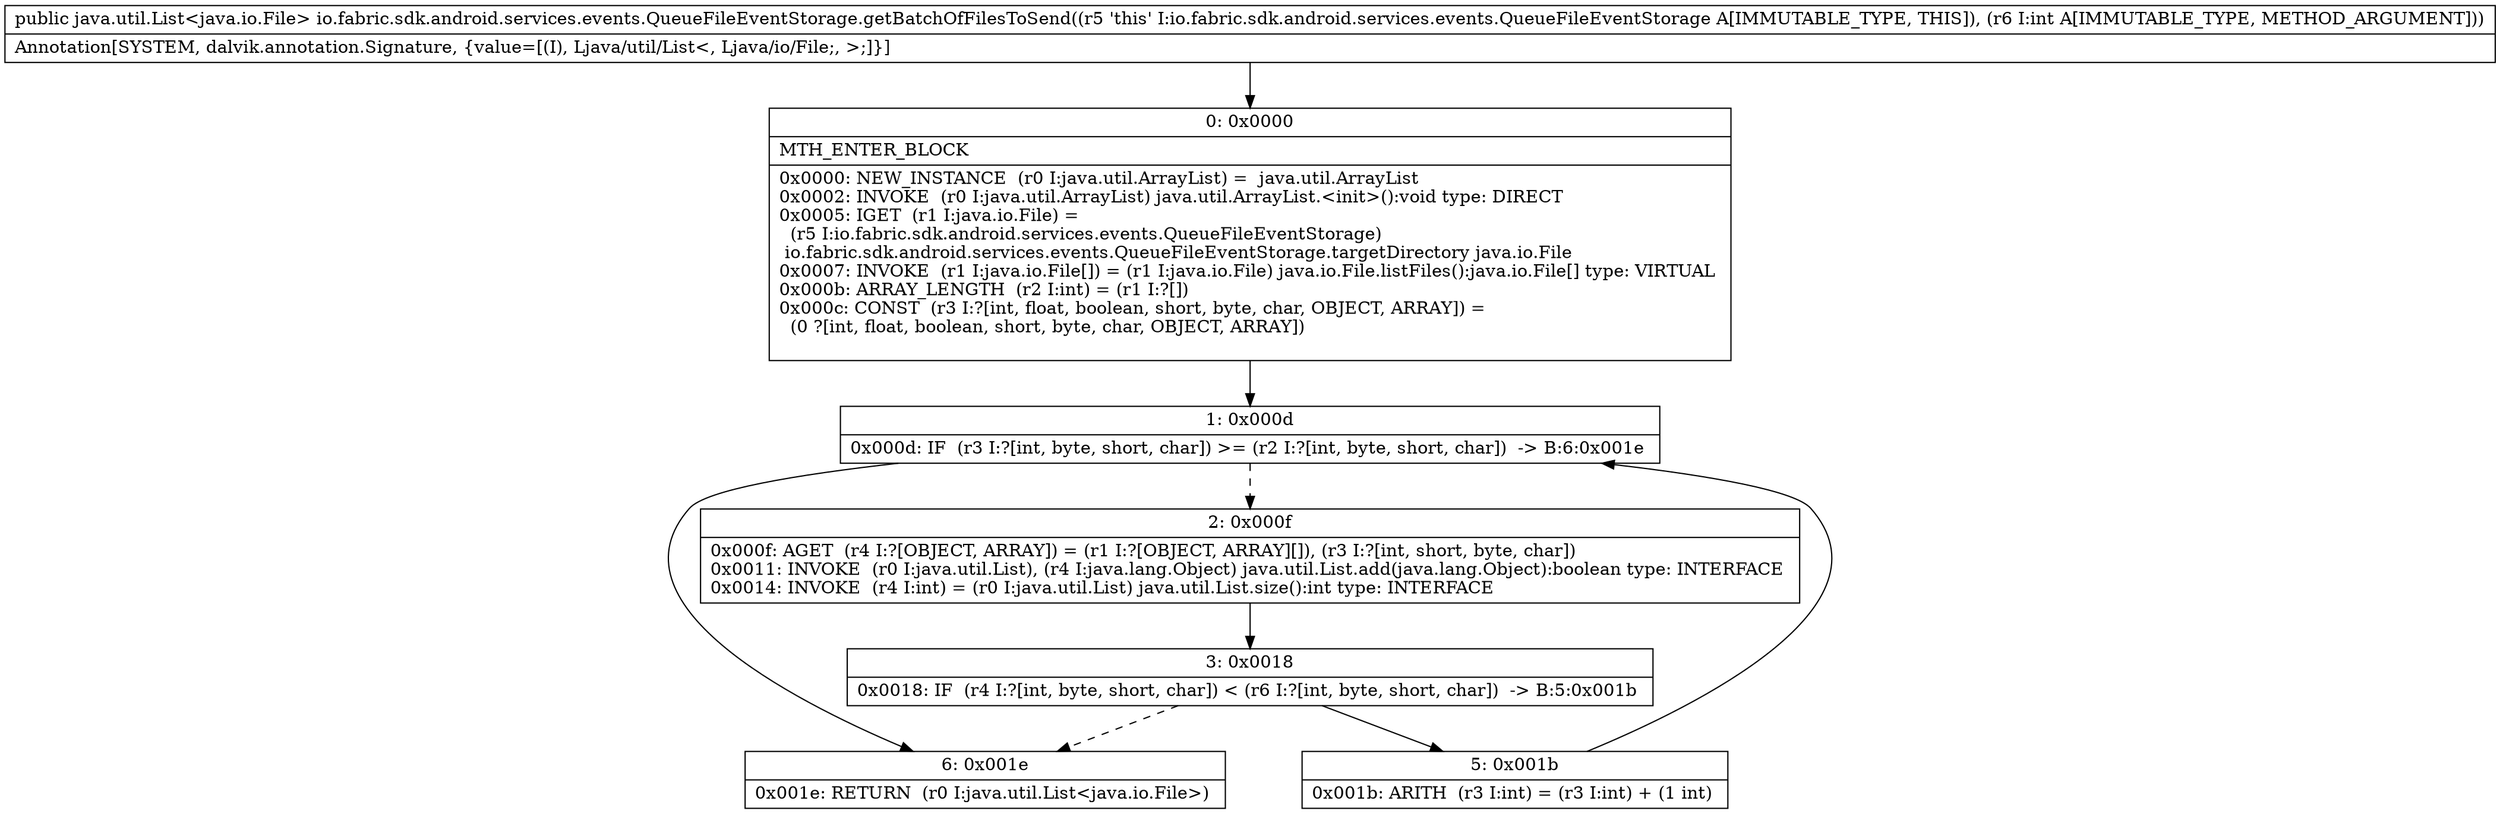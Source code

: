 digraph "CFG forio.fabric.sdk.android.services.events.QueueFileEventStorage.getBatchOfFilesToSend(I)Ljava\/util\/List;" {
Node_0 [shape=record,label="{0\:\ 0x0000|MTH_ENTER_BLOCK\l|0x0000: NEW_INSTANCE  (r0 I:java.util.ArrayList) =  java.util.ArrayList \l0x0002: INVOKE  (r0 I:java.util.ArrayList) java.util.ArrayList.\<init\>():void type: DIRECT \l0x0005: IGET  (r1 I:java.io.File) = \l  (r5 I:io.fabric.sdk.android.services.events.QueueFileEventStorage)\l io.fabric.sdk.android.services.events.QueueFileEventStorage.targetDirectory java.io.File \l0x0007: INVOKE  (r1 I:java.io.File[]) = (r1 I:java.io.File) java.io.File.listFiles():java.io.File[] type: VIRTUAL \l0x000b: ARRAY_LENGTH  (r2 I:int) = (r1 I:?[]) \l0x000c: CONST  (r3 I:?[int, float, boolean, short, byte, char, OBJECT, ARRAY]) = \l  (0 ?[int, float, boolean, short, byte, char, OBJECT, ARRAY])\l \l}"];
Node_1 [shape=record,label="{1\:\ 0x000d|0x000d: IF  (r3 I:?[int, byte, short, char]) \>= (r2 I:?[int, byte, short, char])  \-\> B:6:0x001e \l}"];
Node_2 [shape=record,label="{2\:\ 0x000f|0x000f: AGET  (r4 I:?[OBJECT, ARRAY]) = (r1 I:?[OBJECT, ARRAY][]), (r3 I:?[int, short, byte, char]) \l0x0011: INVOKE  (r0 I:java.util.List), (r4 I:java.lang.Object) java.util.List.add(java.lang.Object):boolean type: INTERFACE \l0x0014: INVOKE  (r4 I:int) = (r0 I:java.util.List) java.util.List.size():int type: INTERFACE \l}"];
Node_3 [shape=record,label="{3\:\ 0x0018|0x0018: IF  (r4 I:?[int, byte, short, char]) \< (r6 I:?[int, byte, short, char])  \-\> B:5:0x001b \l}"];
Node_5 [shape=record,label="{5\:\ 0x001b|0x001b: ARITH  (r3 I:int) = (r3 I:int) + (1 int) \l}"];
Node_6 [shape=record,label="{6\:\ 0x001e|0x001e: RETURN  (r0 I:java.util.List\<java.io.File\>) \l}"];
MethodNode[shape=record,label="{public java.util.List\<java.io.File\> io.fabric.sdk.android.services.events.QueueFileEventStorage.getBatchOfFilesToSend((r5 'this' I:io.fabric.sdk.android.services.events.QueueFileEventStorage A[IMMUTABLE_TYPE, THIS]), (r6 I:int A[IMMUTABLE_TYPE, METHOD_ARGUMENT]))  | Annotation[SYSTEM, dalvik.annotation.Signature, \{value=[(I), Ljava\/util\/List\<, Ljava\/io\/File;, \>;]\}]\l}"];
MethodNode -> Node_0;
Node_0 -> Node_1;
Node_1 -> Node_2[style=dashed];
Node_1 -> Node_6;
Node_2 -> Node_3;
Node_3 -> Node_5;
Node_3 -> Node_6[style=dashed];
Node_5 -> Node_1;
}

